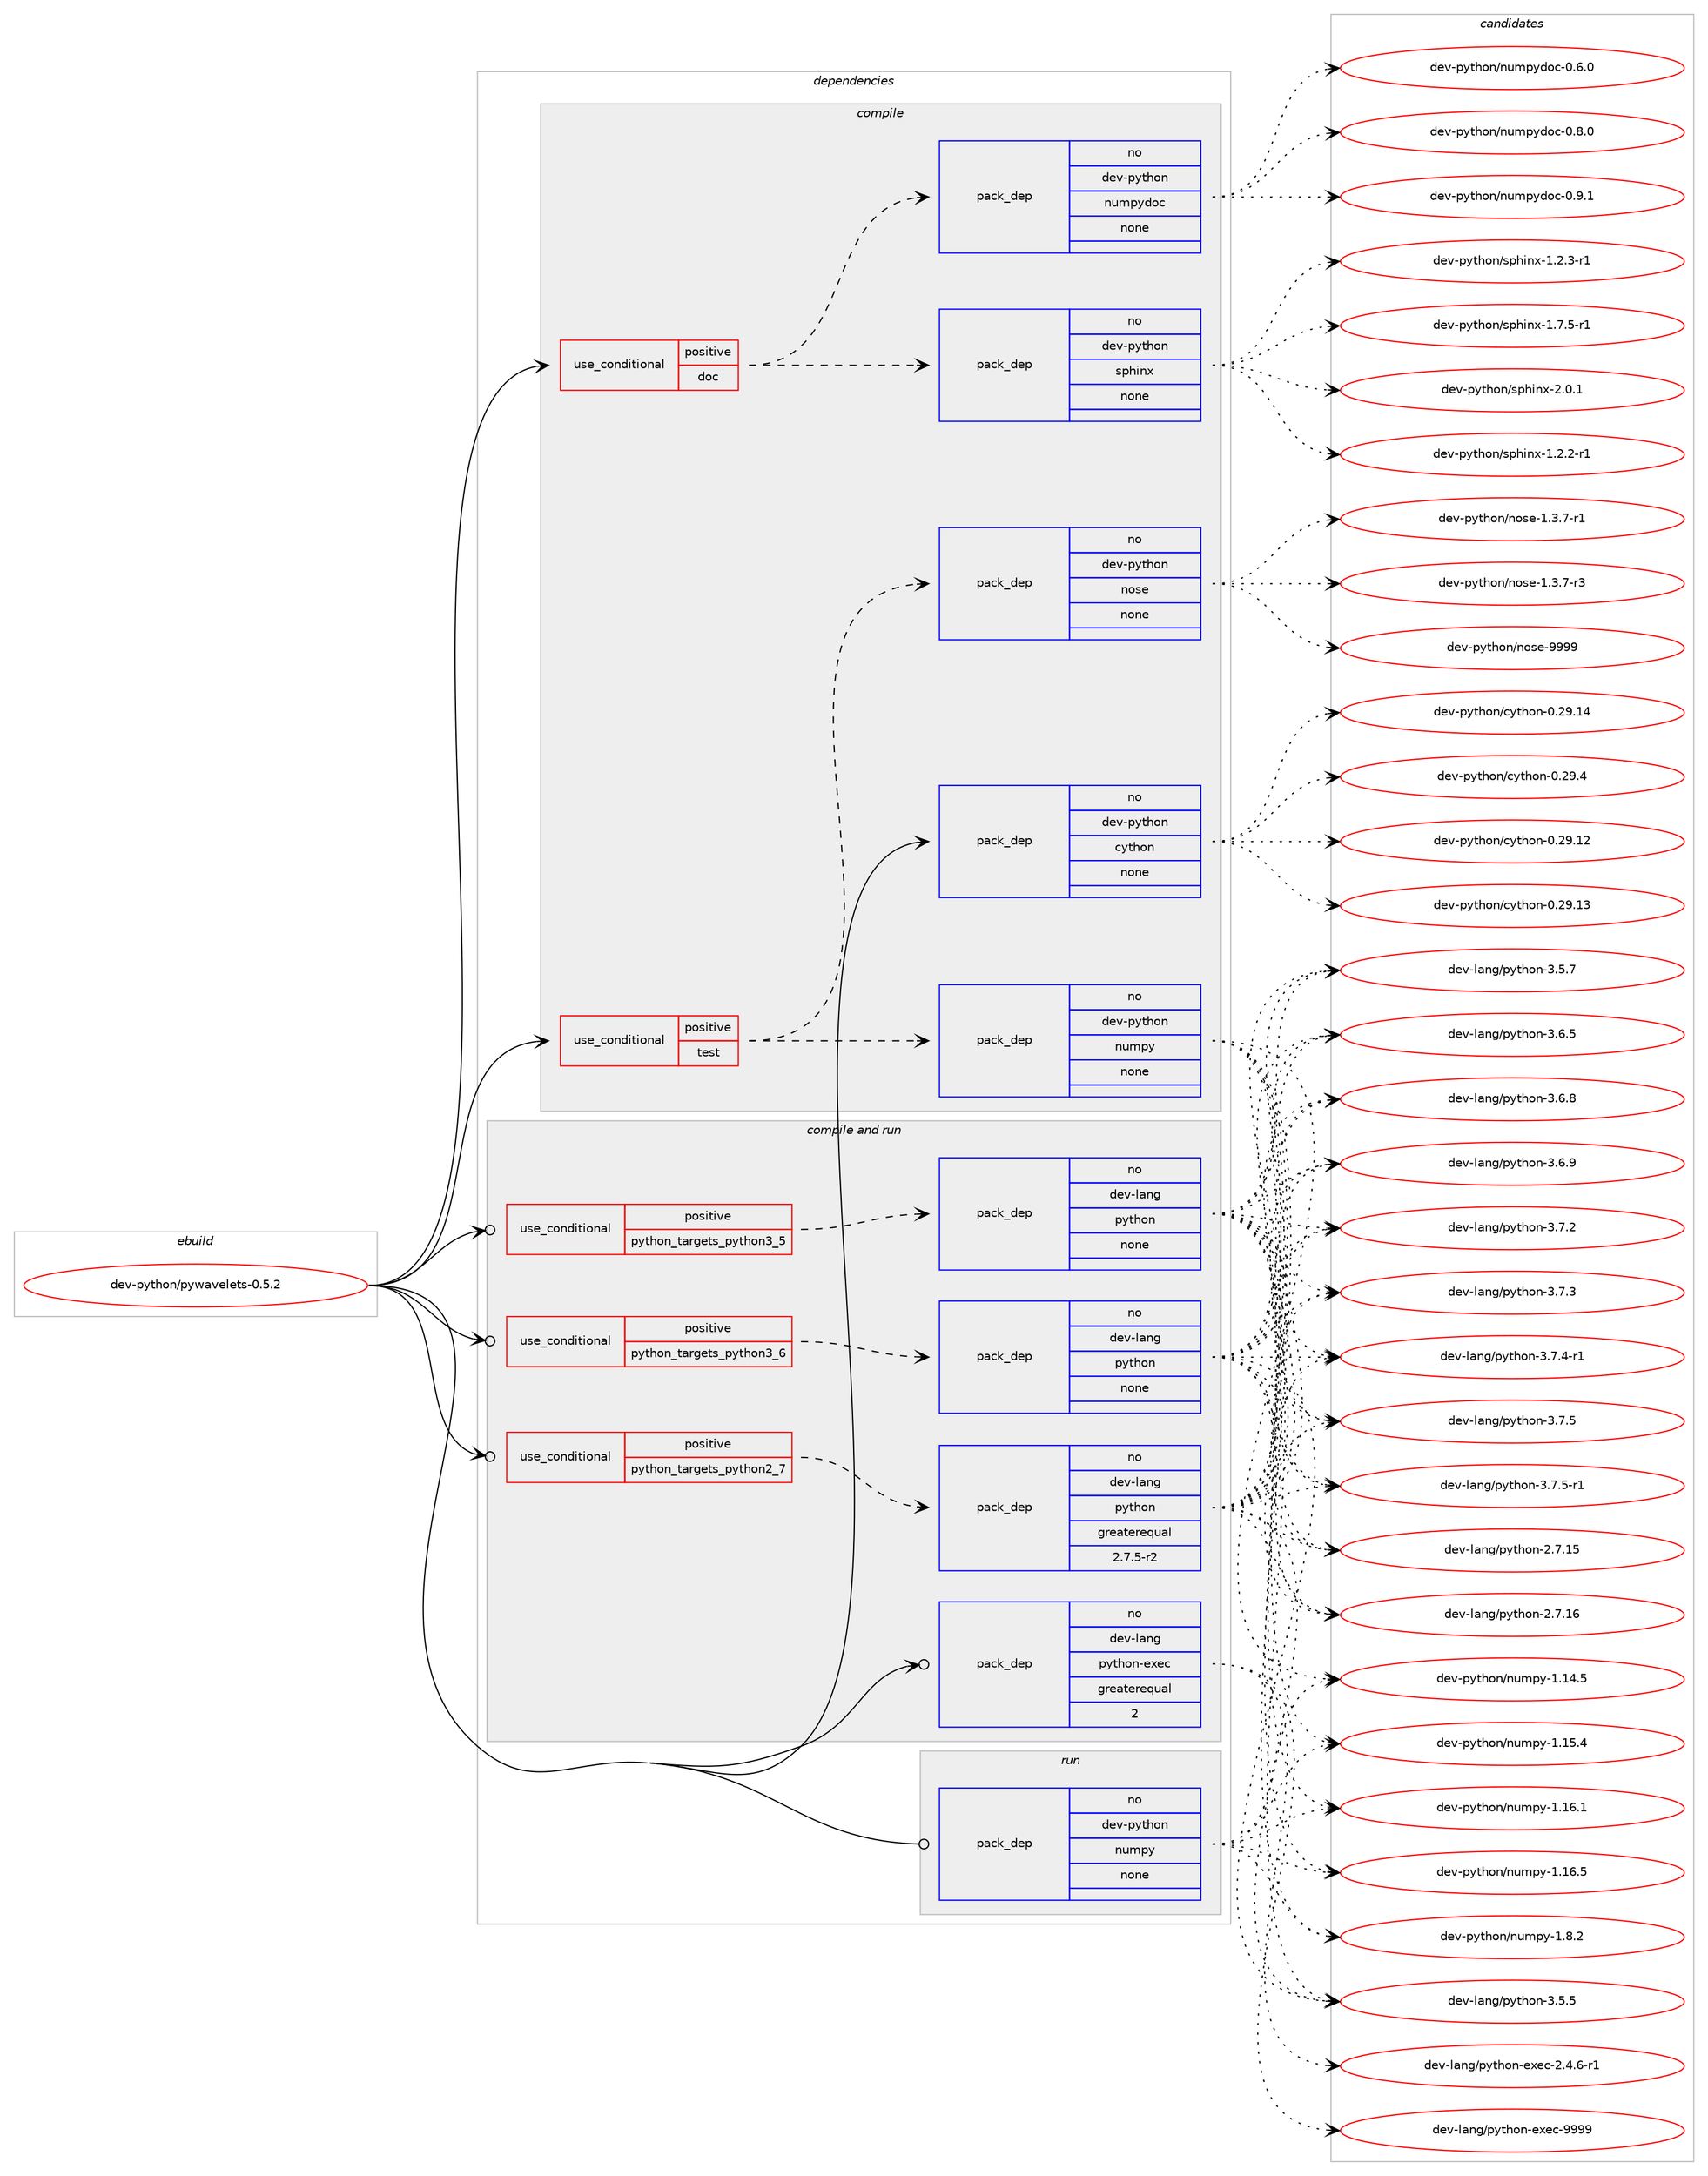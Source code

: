 digraph prolog {

# *************
# Graph options
# *************

newrank=true;
concentrate=true;
compound=true;
graph [rankdir=LR,fontname=Helvetica,fontsize=10,ranksep=1.5];#, ranksep=2.5, nodesep=0.2];
edge  [arrowhead=vee];
node  [fontname=Helvetica,fontsize=10];

# **********
# The ebuild
# **********

subgraph cluster_leftcol {
color=gray;
rank=same;
label=<<i>ebuild</i>>;
id [label="dev-python/pywavelets-0.5.2", color=red, width=4, href="../dev-python/pywavelets-0.5.2.svg"];
}

# ****************
# The dependencies
# ****************

subgraph cluster_midcol {
color=gray;
label=<<i>dependencies</i>>;
subgraph cluster_compile {
fillcolor="#eeeeee";
style=filled;
label=<<i>compile</i>>;
subgraph cond148147 {
dependency633753 [label=<<TABLE BORDER="0" CELLBORDER="1" CELLSPACING="0" CELLPADDING="4"><TR><TD ROWSPAN="3" CELLPADDING="10">use_conditional</TD></TR><TR><TD>positive</TD></TR><TR><TD>doc</TD></TR></TABLE>>, shape=none, color=red];
subgraph pack473728 {
dependency633754 [label=<<TABLE BORDER="0" CELLBORDER="1" CELLSPACING="0" CELLPADDING="4" WIDTH="220"><TR><TD ROWSPAN="6" CELLPADDING="30">pack_dep</TD></TR><TR><TD WIDTH="110">no</TD></TR><TR><TD>dev-python</TD></TR><TR><TD>sphinx</TD></TR><TR><TD>none</TD></TR><TR><TD></TD></TR></TABLE>>, shape=none, color=blue];
}
dependency633753:e -> dependency633754:w [weight=20,style="dashed",arrowhead="vee"];
subgraph pack473729 {
dependency633755 [label=<<TABLE BORDER="0" CELLBORDER="1" CELLSPACING="0" CELLPADDING="4" WIDTH="220"><TR><TD ROWSPAN="6" CELLPADDING="30">pack_dep</TD></TR><TR><TD WIDTH="110">no</TD></TR><TR><TD>dev-python</TD></TR><TR><TD>numpydoc</TD></TR><TR><TD>none</TD></TR><TR><TD></TD></TR></TABLE>>, shape=none, color=blue];
}
dependency633753:e -> dependency633755:w [weight=20,style="dashed",arrowhead="vee"];
}
id:e -> dependency633753:w [weight=20,style="solid",arrowhead="vee"];
subgraph cond148148 {
dependency633756 [label=<<TABLE BORDER="0" CELLBORDER="1" CELLSPACING="0" CELLPADDING="4"><TR><TD ROWSPAN="3" CELLPADDING="10">use_conditional</TD></TR><TR><TD>positive</TD></TR><TR><TD>test</TD></TR></TABLE>>, shape=none, color=red];
subgraph pack473730 {
dependency633757 [label=<<TABLE BORDER="0" CELLBORDER="1" CELLSPACING="0" CELLPADDING="4" WIDTH="220"><TR><TD ROWSPAN="6" CELLPADDING="30">pack_dep</TD></TR><TR><TD WIDTH="110">no</TD></TR><TR><TD>dev-python</TD></TR><TR><TD>numpy</TD></TR><TR><TD>none</TD></TR><TR><TD></TD></TR></TABLE>>, shape=none, color=blue];
}
dependency633756:e -> dependency633757:w [weight=20,style="dashed",arrowhead="vee"];
subgraph pack473731 {
dependency633758 [label=<<TABLE BORDER="0" CELLBORDER="1" CELLSPACING="0" CELLPADDING="4" WIDTH="220"><TR><TD ROWSPAN="6" CELLPADDING="30">pack_dep</TD></TR><TR><TD WIDTH="110">no</TD></TR><TR><TD>dev-python</TD></TR><TR><TD>nose</TD></TR><TR><TD>none</TD></TR><TR><TD></TD></TR></TABLE>>, shape=none, color=blue];
}
dependency633756:e -> dependency633758:w [weight=20,style="dashed",arrowhead="vee"];
}
id:e -> dependency633756:w [weight=20,style="solid",arrowhead="vee"];
subgraph pack473732 {
dependency633759 [label=<<TABLE BORDER="0" CELLBORDER="1" CELLSPACING="0" CELLPADDING="4" WIDTH="220"><TR><TD ROWSPAN="6" CELLPADDING="30">pack_dep</TD></TR><TR><TD WIDTH="110">no</TD></TR><TR><TD>dev-python</TD></TR><TR><TD>cython</TD></TR><TR><TD>none</TD></TR><TR><TD></TD></TR></TABLE>>, shape=none, color=blue];
}
id:e -> dependency633759:w [weight=20,style="solid",arrowhead="vee"];
}
subgraph cluster_compileandrun {
fillcolor="#eeeeee";
style=filled;
label=<<i>compile and run</i>>;
subgraph cond148149 {
dependency633760 [label=<<TABLE BORDER="0" CELLBORDER="1" CELLSPACING="0" CELLPADDING="4"><TR><TD ROWSPAN="3" CELLPADDING="10">use_conditional</TD></TR><TR><TD>positive</TD></TR><TR><TD>python_targets_python2_7</TD></TR></TABLE>>, shape=none, color=red];
subgraph pack473733 {
dependency633761 [label=<<TABLE BORDER="0" CELLBORDER="1" CELLSPACING="0" CELLPADDING="4" WIDTH="220"><TR><TD ROWSPAN="6" CELLPADDING="30">pack_dep</TD></TR><TR><TD WIDTH="110">no</TD></TR><TR><TD>dev-lang</TD></TR><TR><TD>python</TD></TR><TR><TD>greaterequal</TD></TR><TR><TD>2.7.5-r2</TD></TR></TABLE>>, shape=none, color=blue];
}
dependency633760:e -> dependency633761:w [weight=20,style="dashed",arrowhead="vee"];
}
id:e -> dependency633760:w [weight=20,style="solid",arrowhead="odotvee"];
subgraph cond148150 {
dependency633762 [label=<<TABLE BORDER="0" CELLBORDER="1" CELLSPACING="0" CELLPADDING="4"><TR><TD ROWSPAN="3" CELLPADDING="10">use_conditional</TD></TR><TR><TD>positive</TD></TR><TR><TD>python_targets_python3_5</TD></TR></TABLE>>, shape=none, color=red];
subgraph pack473734 {
dependency633763 [label=<<TABLE BORDER="0" CELLBORDER="1" CELLSPACING="0" CELLPADDING="4" WIDTH="220"><TR><TD ROWSPAN="6" CELLPADDING="30">pack_dep</TD></TR><TR><TD WIDTH="110">no</TD></TR><TR><TD>dev-lang</TD></TR><TR><TD>python</TD></TR><TR><TD>none</TD></TR><TR><TD></TD></TR></TABLE>>, shape=none, color=blue];
}
dependency633762:e -> dependency633763:w [weight=20,style="dashed",arrowhead="vee"];
}
id:e -> dependency633762:w [weight=20,style="solid",arrowhead="odotvee"];
subgraph cond148151 {
dependency633764 [label=<<TABLE BORDER="0" CELLBORDER="1" CELLSPACING="0" CELLPADDING="4"><TR><TD ROWSPAN="3" CELLPADDING="10">use_conditional</TD></TR><TR><TD>positive</TD></TR><TR><TD>python_targets_python3_6</TD></TR></TABLE>>, shape=none, color=red];
subgraph pack473735 {
dependency633765 [label=<<TABLE BORDER="0" CELLBORDER="1" CELLSPACING="0" CELLPADDING="4" WIDTH="220"><TR><TD ROWSPAN="6" CELLPADDING="30">pack_dep</TD></TR><TR><TD WIDTH="110">no</TD></TR><TR><TD>dev-lang</TD></TR><TR><TD>python</TD></TR><TR><TD>none</TD></TR><TR><TD></TD></TR></TABLE>>, shape=none, color=blue];
}
dependency633764:e -> dependency633765:w [weight=20,style="dashed",arrowhead="vee"];
}
id:e -> dependency633764:w [weight=20,style="solid",arrowhead="odotvee"];
subgraph pack473736 {
dependency633766 [label=<<TABLE BORDER="0" CELLBORDER="1" CELLSPACING="0" CELLPADDING="4" WIDTH="220"><TR><TD ROWSPAN="6" CELLPADDING="30">pack_dep</TD></TR><TR><TD WIDTH="110">no</TD></TR><TR><TD>dev-lang</TD></TR><TR><TD>python-exec</TD></TR><TR><TD>greaterequal</TD></TR><TR><TD>2</TD></TR></TABLE>>, shape=none, color=blue];
}
id:e -> dependency633766:w [weight=20,style="solid",arrowhead="odotvee"];
}
subgraph cluster_run {
fillcolor="#eeeeee";
style=filled;
label=<<i>run</i>>;
subgraph pack473737 {
dependency633767 [label=<<TABLE BORDER="0" CELLBORDER="1" CELLSPACING="0" CELLPADDING="4" WIDTH="220"><TR><TD ROWSPAN="6" CELLPADDING="30">pack_dep</TD></TR><TR><TD WIDTH="110">no</TD></TR><TR><TD>dev-python</TD></TR><TR><TD>numpy</TD></TR><TR><TD>none</TD></TR><TR><TD></TD></TR></TABLE>>, shape=none, color=blue];
}
id:e -> dependency633767:w [weight=20,style="solid",arrowhead="odot"];
}
}

# **************
# The candidates
# **************

subgraph cluster_choices {
rank=same;
color=gray;
label=<<i>candidates</i>>;

subgraph choice473728 {
color=black;
nodesep=1;
choice10010111845112121116104111110471151121041051101204549465046504511449 [label="dev-python/sphinx-1.2.2-r1", color=red, width=4,href="../dev-python/sphinx-1.2.2-r1.svg"];
choice10010111845112121116104111110471151121041051101204549465046514511449 [label="dev-python/sphinx-1.2.3-r1", color=red, width=4,href="../dev-python/sphinx-1.2.3-r1.svg"];
choice10010111845112121116104111110471151121041051101204549465546534511449 [label="dev-python/sphinx-1.7.5-r1", color=red, width=4,href="../dev-python/sphinx-1.7.5-r1.svg"];
choice1001011184511212111610411111047115112104105110120455046484649 [label="dev-python/sphinx-2.0.1", color=red, width=4,href="../dev-python/sphinx-2.0.1.svg"];
dependency633754:e -> choice10010111845112121116104111110471151121041051101204549465046504511449:w [style=dotted,weight="100"];
dependency633754:e -> choice10010111845112121116104111110471151121041051101204549465046514511449:w [style=dotted,weight="100"];
dependency633754:e -> choice10010111845112121116104111110471151121041051101204549465546534511449:w [style=dotted,weight="100"];
dependency633754:e -> choice1001011184511212111610411111047115112104105110120455046484649:w [style=dotted,weight="100"];
}
subgraph choice473729 {
color=black;
nodesep=1;
choice100101118451121211161041111104711011710911212110011199454846544648 [label="dev-python/numpydoc-0.6.0", color=red, width=4,href="../dev-python/numpydoc-0.6.0.svg"];
choice100101118451121211161041111104711011710911212110011199454846564648 [label="dev-python/numpydoc-0.8.0", color=red, width=4,href="../dev-python/numpydoc-0.8.0.svg"];
choice100101118451121211161041111104711011710911212110011199454846574649 [label="dev-python/numpydoc-0.9.1", color=red, width=4,href="../dev-python/numpydoc-0.9.1.svg"];
dependency633755:e -> choice100101118451121211161041111104711011710911212110011199454846544648:w [style=dotted,weight="100"];
dependency633755:e -> choice100101118451121211161041111104711011710911212110011199454846564648:w [style=dotted,weight="100"];
dependency633755:e -> choice100101118451121211161041111104711011710911212110011199454846574649:w [style=dotted,weight="100"];
}
subgraph choice473730 {
color=black;
nodesep=1;
choice100101118451121211161041111104711011710911212145494649524653 [label="dev-python/numpy-1.14.5", color=red, width=4,href="../dev-python/numpy-1.14.5.svg"];
choice100101118451121211161041111104711011710911212145494649534652 [label="dev-python/numpy-1.15.4", color=red, width=4,href="../dev-python/numpy-1.15.4.svg"];
choice100101118451121211161041111104711011710911212145494649544649 [label="dev-python/numpy-1.16.1", color=red, width=4,href="../dev-python/numpy-1.16.1.svg"];
choice100101118451121211161041111104711011710911212145494649544653 [label="dev-python/numpy-1.16.5", color=red, width=4,href="../dev-python/numpy-1.16.5.svg"];
choice1001011184511212111610411111047110117109112121454946564650 [label="dev-python/numpy-1.8.2", color=red, width=4,href="../dev-python/numpy-1.8.2.svg"];
dependency633757:e -> choice100101118451121211161041111104711011710911212145494649524653:w [style=dotted,weight="100"];
dependency633757:e -> choice100101118451121211161041111104711011710911212145494649534652:w [style=dotted,weight="100"];
dependency633757:e -> choice100101118451121211161041111104711011710911212145494649544649:w [style=dotted,weight="100"];
dependency633757:e -> choice100101118451121211161041111104711011710911212145494649544653:w [style=dotted,weight="100"];
dependency633757:e -> choice1001011184511212111610411111047110117109112121454946564650:w [style=dotted,weight="100"];
}
subgraph choice473731 {
color=black;
nodesep=1;
choice10010111845112121116104111110471101111151014549465146554511449 [label="dev-python/nose-1.3.7-r1", color=red, width=4,href="../dev-python/nose-1.3.7-r1.svg"];
choice10010111845112121116104111110471101111151014549465146554511451 [label="dev-python/nose-1.3.7-r3", color=red, width=4,href="../dev-python/nose-1.3.7-r3.svg"];
choice10010111845112121116104111110471101111151014557575757 [label="dev-python/nose-9999", color=red, width=4,href="../dev-python/nose-9999.svg"];
dependency633758:e -> choice10010111845112121116104111110471101111151014549465146554511449:w [style=dotted,weight="100"];
dependency633758:e -> choice10010111845112121116104111110471101111151014549465146554511451:w [style=dotted,weight="100"];
dependency633758:e -> choice10010111845112121116104111110471101111151014557575757:w [style=dotted,weight="100"];
}
subgraph choice473732 {
color=black;
nodesep=1;
choice1001011184511212111610411111047991211161041111104548465057464950 [label="dev-python/cython-0.29.12", color=red, width=4,href="../dev-python/cython-0.29.12.svg"];
choice1001011184511212111610411111047991211161041111104548465057464951 [label="dev-python/cython-0.29.13", color=red, width=4,href="../dev-python/cython-0.29.13.svg"];
choice1001011184511212111610411111047991211161041111104548465057464952 [label="dev-python/cython-0.29.14", color=red, width=4,href="../dev-python/cython-0.29.14.svg"];
choice10010111845112121116104111110479912111610411111045484650574652 [label="dev-python/cython-0.29.4", color=red, width=4,href="../dev-python/cython-0.29.4.svg"];
dependency633759:e -> choice1001011184511212111610411111047991211161041111104548465057464950:w [style=dotted,weight="100"];
dependency633759:e -> choice1001011184511212111610411111047991211161041111104548465057464951:w [style=dotted,weight="100"];
dependency633759:e -> choice1001011184511212111610411111047991211161041111104548465057464952:w [style=dotted,weight="100"];
dependency633759:e -> choice10010111845112121116104111110479912111610411111045484650574652:w [style=dotted,weight="100"];
}
subgraph choice473733 {
color=black;
nodesep=1;
choice10010111845108971101034711212111610411111045504655464953 [label="dev-lang/python-2.7.15", color=red, width=4,href="../dev-lang/python-2.7.15.svg"];
choice10010111845108971101034711212111610411111045504655464954 [label="dev-lang/python-2.7.16", color=red, width=4,href="../dev-lang/python-2.7.16.svg"];
choice100101118451089711010347112121116104111110455146534653 [label="dev-lang/python-3.5.5", color=red, width=4,href="../dev-lang/python-3.5.5.svg"];
choice100101118451089711010347112121116104111110455146534655 [label="dev-lang/python-3.5.7", color=red, width=4,href="../dev-lang/python-3.5.7.svg"];
choice100101118451089711010347112121116104111110455146544653 [label="dev-lang/python-3.6.5", color=red, width=4,href="../dev-lang/python-3.6.5.svg"];
choice100101118451089711010347112121116104111110455146544656 [label="dev-lang/python-3.6.8", color=red, width=4,href="../dev-lang/python-3.6.8.svg"];
choice100101118451089711010347112121116104111110455146544657 [label="dev-lang/python-3.6.9", color=red, width=4,href="../dev-lang/python-3.6.9.svg"];
choice100101118451089711010347112121116104111110455146554650 [label="dev-lang/python-3.7.2", color=red, width=4,href="../dev-lang/python-3.7.2.svg"];
choice100101118451089711010347112121116104111110455146554651 [label="dev-lang/python-3.7.3", color=red, width=4,href="../dev-lang/python-3.7.3.svg"];
choice1001011184510897110103471121211161041111104551465546524511449 [label="dev-lang/python-3.7.4-r1", color=red, width=4,href="../dev-lang/python-3.7.4-r1.svg"];
choice100101118451089711010347112121116104111110455146554653 [label="dev-lang/python-3.7.5", color=red, width=4,href="../dev-lang/python-3.7.5.svg"];
choice1001011184510897110103471121211161041111104551465546534511449 [label="dev-lang/python-3.7.5-r1", color=red, width=4,href="../dev-lang/python-3.7.5-r1.svg"];
dependency633761:e -> choice10010111845108971101034711212111610411111045504655464953:w [style=dotted,weight="100"];
dependency633761:e -> choice10010111845108971101034711212111610411111045504655464954:w [style=dotted,weight="100"];
dependency633761:e -> choice100101118451089711010347112121116104111110455146534653:w [style=dotted,weight="100"];
dependency633761:e -> choice100101118451089711010347112121116104111110455146534655:w [style=dotted,weight="100"];
dependency633761:e -> choice100101118451089711010347112121116104111110455146544653:w [style=dotted,weight="100"];
dependency633761:e -> choice100101118451089711010347112121116104111110455146544656:w [style=dotted,weight="100"];
dependency633761:e -> choice100101118451089711010347112121116104111110455146544657:w [style=dotted,weight="100"];
dependency633761:e -> choice100101118451089711010347112121116104111110455146554650:w [style=dotted,weight="100"];
dependency633761:e -> choice100101118451089711010347112121116104111110455146554651:w [style=dotted,weight="100"];
dependency633761:e -> choice1001011184510897110103471121211161041111104551465546524511449:w [style=dotted,weight="100"];
dependency633761:e -> choice100101118451089711010347112121116104111110455146554653:w [style=dotted,weight="100"];
dependency633761:e -> choice1001011184510897110103471121211161041111104551465546534511449:w [style=dotted,weight="100"];
}
subgraph choice473734 {
color=black;
nodesep=1;
choice10010111845108971101034711212111610411111045504655464953 [label="dev-lang/python-2.7.15", color=red, width=4,href="../dev-lang/python-2.7.15.svg"];
choice10010111845108971101034711212111610411111045504655464954 [label="dev-lang/python-2.7.16", color=red, width=4,href="../dev-lang/python-2.7.16.svg"];
choice100101118451089711010347112121116104111110455146534653 [label="dev-lang/python-3.5.5", color=red, width=4,href="../dev-lang/python-3.5.5.svg"];
choice100101118451089711010347112121116104111110455146534655 [label="dev-lang/python-3.5.7", color=red, width=4,href="../dev-lang/python-3.5.7.svg"];
choice100101118451089711010347112121116104111110455146544653 [label="dev-lang/python-3.6.5", color=red, width=4,href="../dev-lang/python-3.6.5.svg"];
choice100101118451089711010347112121116104111110455146544656 [label="dev-lang/python-3.6.8", color=red, width=4,href="../dev-lang/python-3.6.8.svg"];
choice100101118451089711010347112121116104111110455146544657 [label="dev-lang/python-3.6.9", color=red, width=4,href="../dev-lang/python-3.6.9.svg"];
choice100101118451089711010347112121116104111110455146554650 [label="dev-lang/python-3.7.2", color=red, width=4,href="../dev-lang/python-3.7.2.svg"];
choice100101118451089711010347112121116104111110455146554651 [label="dev-lang/python-3.7.3", color=red, width=4,href="../dev-lang/python-3.7.3.svg"];
choice1001011184510897110103471121211161041111104551465546524511449 [label="dev-lang/python-3.7.4-r1", color=red, width=4,href="../dev-lang/python-3.7.4-r1.svg"];
choice100101118451089711010347112121116104111110455146554653 [label="dev-lang/python-3.7.5", color=red, width=4,href="../dev-lang/python-3.7.5.svg"];
choice1001011184510897110103471121211161041111104551465546534511449 [label="dev-lang/python-3.7.5-r1", color=red, width=4,href="../dev-lang/python-3.7.5-r1.svg"];
dependency633763:e -> choice10010111845108971101034711212111610411111045504655464953:w [style=dotted,weight="100"];
dependency633763:e -> choice10010111845108971101034711212111610411111045504655464954:w [style=dotted,weight="100"];
dependency633763:e -> choice100101118451089711010347112121116104111110455146534653:w [style=dotted,weight="100"];
dependency633763:e -> choice100101118451089711010347112121116104111110455146534655:w [style=dotted,weight="100"];
dependency633763:e -> choice100101118451089711010347112121116104111110455146544653:w [style=dotted,weight="100"];
dependency633763:e -> choice100101118451089711010347112121116104111110455146544656:w [style=dotted,weight="100"];
dependency633763:e -> choice100101118451089711010347112121116104111110455146544657:w [style=dotted,weight="100"];
dependency633763:e -> choice100101118451089711010347112121116104111110455146554650:w [style=dotted,weight="100"];
dependency633763:e -> choice100101118451089711010347112121116104111110455146554651:w [style=dotted,weight="100"];
dependency633763:e -> choice1001011184510897110103471121211161041111104551465546524511449:w [style=dotted,weight="100"];
dependency633763:e -> choice100101118451089711010347112121116104111110455146554653:w [style=dotted,weight="100"];
dependency633763:e -> choice1001011184510897110103471121211161041111104551465546534511449:w [style=dotted,weight="100"];
}
subgraph choice473735 {
color=black;
nodesep=1;
choice10010111845108971101034711212111610411111045504655464953 [label="dev-lang/python-2.7.15", color=red, width=4,href="../dev-lang/python-2.7.15.svg"];
choice10010111845108971101034711212111610411111045504655464954 [label="dev-lang/python-2.7.16", color=red, width=4,href="../dev-lang/python-2.7.16.svg"];
choice100101118451089711010347112121116104111110455146534653 [label="dev-lang/python-3.5.5", color=red, width=4,href="../dev-lang/python-3.5.5.svg"];
choice100101118451089711010347112121116104111110455146534655 [label="dev-lang/python-3.5.7", color=red, width=4,href="../dev-lang/python-3.5.7.svg"];
choice100101118451089711010347112121116104111110455146544653 [label="dev-lang/python-3.6.5", color=red, width=4,href="../dev-lang/python-3.6.5.svg"];
choice100101118451089711010347112121116104111110455146544656 [label="dev-lang/python-3.6.8", color=red, width=4,href="../dev-lang/python-3.6.8.svg"];
choice100101118451089711010347112121116104111110455146544657 [label="dev-lang/python-3.6.9", color=red, width=4,href="../dev-lang/python-3.6.9.svg"];
choice100101118451089711010347112121116104111110455146554650 [label="dev-lang/python-3.7.2", color=red, width=4,href="../dev-lang/python-3.7.2.svg"];
choice100101118451089711010347112121116104111110455146554651 [label="dev-lang/python-3.7.3", color=red, width=4,href="../dev-lang/python-3.7.3.svg"];
choice1001011184510897110103471121211161041111104551465546524511449 [label="dev-lang/python-3.7.4-r1", color=red, width=4,href="../dev-lang/python-3.7.4-r1.svg"];
choice100101118451089711010347112121116104111110455146554653 [label="dev-lang/python-3.7.5", color=red, width=4,href="../dev-lang/python-3.7.5.svg"];
choice1001011184510897110103471121211161041111104551465546534511449 [label="dev-lang/python-3.7.5-r1", color=red, width=4,href="../dev-lang/python-3.7.5-r1.svg"];
dependency633765:e -> choice10010111845108971101034711212111610411111045504655464953:w [style=dotted,weight="100"];
dependency633765:e -> choice10010111845108971101034711212111610411111045504655464954:w [style=dotted,weight="100"];
dependency633765:e -> choice100101118451089711010347112121116104111110455146534653:w [style=dotted,weight="100"];
dependency633765:e -> choice100101118451089711010347112121116104111110455146534655:w [style=dotted,weight="100"];
dependency633765:e -> choice100101118451089711010347112121116104111110455146544653:w [style=dotted,weight="100"];
dependency633765:e -> choice100101118451089711010347112121116104111110455146544656:w [style=dotted,weight="100"];
dependency633765:e -> choice100101118451089711010347112121116104111110455146544657:w [style=dotted,weight="100"];
dependency633765:e -> choice100101118451089711010347112121116104111110455146554650:w [style=dotted,weight="100"];
dependency633765:e -> choice100101118451089711010347112121116104111110455146554651:w [style=dotted,weight="100"];
dependency633765:e -> choice1001011184510897110103471121211161041111104551465546524511449:w [style=dotted,weight="100"];
dependency633765:e -> choice100101118451089711010347112121116104111110455146554653:w [style=dotted,weight="100"];
dependency633765:e -> choice1001011184510897110103471121211161041111104551465546534511449:w [style=dotted,weight="100"];
}
subgraph choice473736 {
color=black;
nodesep=1;
choice10010111845108971101034711212111610411111045101120101994550465246544511449 [label="dev-lang/python-exec-2.4.6-r1", color=red, width=4,href="../dev-lang/python-exec-2.4.6-r1.svg"];
choice10010111845108971101034711212111610411111045101120101994557575757 [label="dev-lang/python-exec-9999", color=red, width=4,href="../dev-lang/python-exec-9999.svg"];
dependency633766:e -> choice10010111845108971101034711212111610411111045101120101994550465246544511449:w [style=dotted,weight="100"];
dependency633766:e -> choice10010111845108971101034711212111610411111045101120101994557575757:w [style=dotted,weight="100"];
}
subgraph choice473737 {
color=black;
nodesep=1;
choice100101118451121211161041111104711011710911212145494649524653 [label="dev-python/numpy-1.14.5", color=red, width=4,href="../dev-python/numpy-1.14.5.svg"];
choice100101118451121211161041111104711011710911212145494649534652 [label="dev-python/numpy-1.15.4", color=red, width=4,href="../dev-python/numpy-1.15.4.svg"];
choice100101118451121211161041111104711011710911212145494649544649 [label="dev-python/numpy-1.16.1", color=red, width=4,href="../dev-python/numpy-1.16.1.svg"];
choice100101118451121211161041111104711011710911212145494649544653 [label="dev-python/numpy-1.16.5", color=red, width=4,href="../dev-python/numpy-1.16.5.svg"];
choice1001011184511212111610411111047110117109112121454946564650 [label="dev-python/numpy-1.8.2", color=red, width=4,href="../dev-python/numpy-1.8.2.svg"];
dependency633767:e -> choice100101118451121211161041111104711011710911212145494649524653:w [style=dotted,weight="100"];
dependency633767:e -> choice100101118451121211161041111104711011710911212145494649534652:w [style=dotted,weight="100"];
dependency633767:e -> choice100101118451121211161041111104711011710911212145494649544649:w [style=dotted,weight="100"];
dependency633767:e -> choice100101118451121211161041111104711011710911212145494649544653:w [style=dotted,weight="100"];
dependency633767:e -> choice1001011184511212111610411111047110117109112121454946564650:w [style=dotted,weight="100"];
}
}

}
